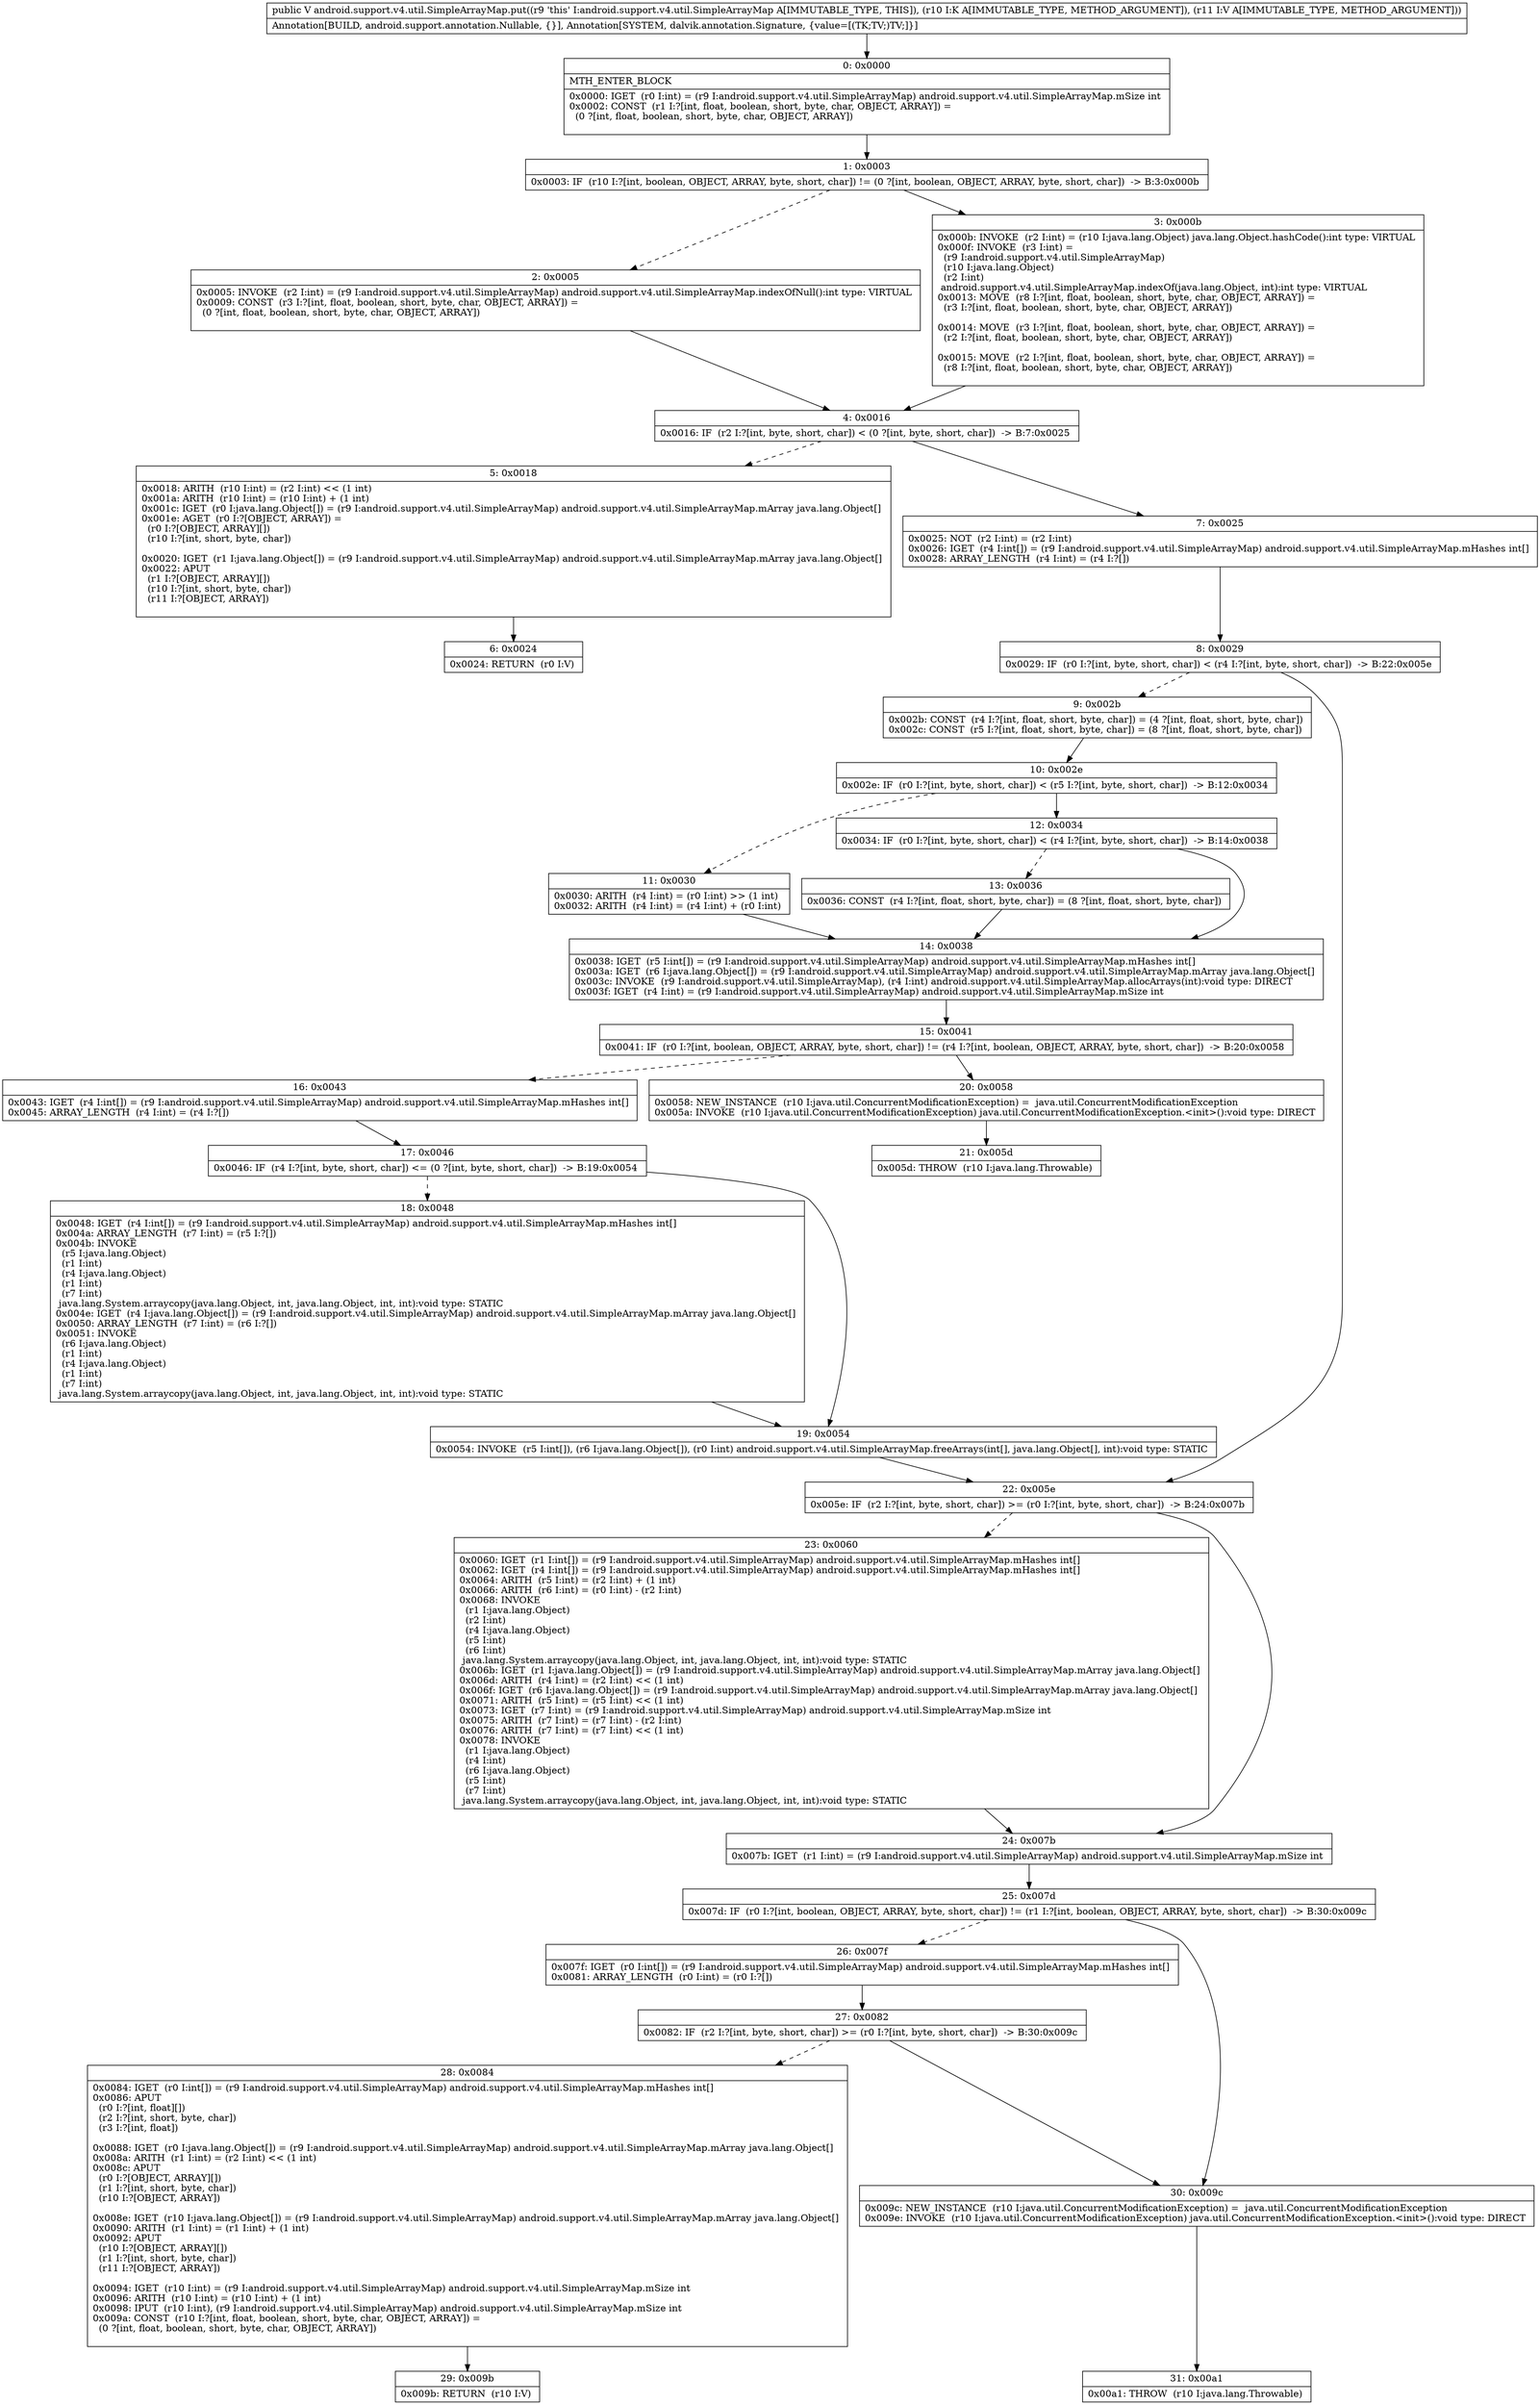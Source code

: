 digraph "CFG forandroid.support.v4.util.SimpleArrayMap.put(Ljava\/lang\/Object;Ljava\/lang\/Object;)Ljava\/lang\/Object;" {
Node_0 [shape=record,label="{0\:\ 0x0000|MTH_ENTER_BLOCK\l|0x0000: IGET  (r0 I:int) = (r9 I:android.support.v4.util.SimpleArrayMap) android.support.v4.util.SimpleArrayMap.mSize int \l0x0002: CONST  (r1 I:?[int, float, boolean, short, byte, char, OBJECT, ARRAY]) = \l  (0 ?[int, float, boolean, short, byte, char, OBJECT, ARRAY])\l \l}"];
Node_1 [shape=record,label="{1\:\ 0x0003|0x0003: IF  (r10 I:?[int, boolean, OBJECT, ARRAY, byte, short, char]) != (0 ?[int, boolean, OBJECT, ARRAY, byte, short, char])  \-\> B:3:0x000b \l}"];
Node_2 [shape=record,label="{2\:\ 0x0005|0x0005: INVOKE  (r2 I:int) = (r9 I:android.support.v4.util.SimpleArrayMap) android.support.v4.util.SimpleArrayMap.indexOfNull():int type: VIRTUAL \l0x0009: CONST  (r3 I:?[int, float, boolean, short, byte, char, OBJECT, ARRAY]) = \l  (0 ?[int, float, boolean, short, byte, char, OBJECT, ARRAY])\l \l}"];
Node_3 [shape=record,label="{3\:\ 0x000b|0x000b: INVOKE  (r2 I:int) = (r10 I:java.lang.Object) java.lang.Object.hashCode():int type: VIRTUAL \l0x000f: INVOKE  (r3 I:int) = \l  (r9 I:android.support.v4.util.SimpleArrayMap)\l  (r10 I:java.lang.Object)\l  (r2 I:int)\l android.support.v4.util.SimpleArrayMap.indexOf(java.lang.Object, int):int type: VIRTUAL \l0x0013: MOVE  (r8 I:?[int, float, boolean, short, byte, char, OBJECT, ARRAY]) = \l  (r3 I:?[int, float, boolean, short, byte, char, OBJECT, ARRAY])\l \l0x0014: MOVE  (r3 I:?[int, float, boolean, short, byte, char, OBJECT, ARRAY]) = \l  (r2 I:?[int, float, boolean, short, byte, char, OBJECT, ARRAY])\l \l0x0015: MOVE  (r2 I:?[int, float, boolean, short, byte, char, OBJECT, ARRAY]) = \l  (r8 I:?[int, float, boolean, short, byte, char, OBJECT, ARRAY])\l \l}"];
Node_4 [shape=record,label="{4\:\ 0x0016|0x0016: IF  (r2 I:?[int, byte, short, char]) \< (0 ?[int, byte, short, char])  \-\> B:7:0x0025 \l}"];
Node_5 [shape=record,label="{5\:\ 0x0018|0x0018: ARITH  (r10 I:int) = (r2 I:int) \<\< (1 int) \l0x001a: ARITH  (r10 I:int) = (r10 I:int) + (1 int) \l0x001c: IGET  (r0 I:java.lang.Object[]) = (r9 I:android.support.v4.util.SimpleArrayMap) android.support.v4.util.SimpleArrayMap.mArray java.lang.Object[] \l0x001e: AGET  (r0 I:?[OBJECT, ARRAY]) = \l  (r0 I:?[OBJECT, ARRAY][])\l  (r10 I:?[int, short, byte, char])\l \l0x0020: IGET  (r1 I:java.lang.Object[]) = (r9 I:android.support.v4.util.SimpleArrayMap) android.support.v4.util.SimpleArrayMap.mArray java.lang.Object[] \l0x0022: APUT  \l  (r1 I:?[OBJECT, ARRAY][])\l  (r10 I:?[int, short, byte, char])\l  (r11 I:?[OBJECT, ARRAY])\l \l}"];
Node_6 [shape=record,label="{6\:\ 0x0024|0x0024: RETURN  (r0 I:V) \l}"];
Node_7 [shape=record,label="{7\:\ 0x0025|0x0025: NOT  (r2 I:int) = (r2 I:int) \l0x0026: IGET  (r4 I:int[]) = (r9 I:android.support.v4.util.SimpleArrayMap) android.support.v4.util.SimpleArrayMap.mHashes int[] \l0x0028: ARRAY_LENGTH  (r4 I:int) = (r4 I:?[]) \l}"];
Node_8 [shape=record,label="{8\:\ 0x0029|0x0029: IF  (r0 I:?[int, byte, short, char]) \< (r4 I:?[int, byte, short, char])  \-\> B:22:0x005e \l}"];
Node_9 [shape=record,label="{9\:\ 0x002b|0x002b: CONST  (r4 I:?[int, float, short, byte, char]) = (4 ?[int, float, short, byte, char]) \l0x002c: CONST  (r5 I:?[int, float, short, byte, char]) = (8 ?[int, float, short, byte, char]) \l}"];
Node_10 [shape=record,label="{10\:\ 0x002e|0x002e: IF  (r0 I:?[int, byte, short, char]) \< (r5 I:?[int, byte, short, char])  \-\> B:12:0x0034 \l}"];
Node_11 [shape=record,label="{11\:\ 0x0030|0x0030: ARITH  (r4 I:int) = (r0 I:int) \>\> (1 int) \l0x0032: ARITH  (r4 I:int) = (r4 I:int) + (r0 I:int) \l}"];
Node_12 [shape=record,label="{12\:\ 0x0034|0x0034: IF  (r0 I:?[int, byte, short, char]) \< (r4 I:?[int, byte, short, char])  \-\> B:14:0x0038 \l}"];
Node_13 [shape=record,label="{13\:\ 0x0036|0x0036: CONST  (r4 I:?[int, float, short, byte, char]) = (8 ?[int, float, short, byte, char]) \l}"];
Node_14 [shape=record,label="{14\:\ 0x0038|0x0038: IGET  (r5 I:int[]) = (r9 I:android.support.v4.util.SimpleArrayMap) android.support.v4.util.SimpleArrayMap.mHashes int[] \l0x003a: IGET  (r6 I:java.lang.Object[]) = (r9 I:android.support.v4.util.SimpleArrayMap) android.support.v4.util.SimpleArrayMap.mArray java.lang.Object[] \l0x003c: INVOKE  (r9 I:android.support.v4.util.SimpleArrayMap), (r4 I:int) android.support.v4.util.SimpleArrayMap.allocArrays(int):void type: DIRECT \l0x003f: IGET  (r4 I:int) = (r9 I:android.support.v4.util.SimpleArrayMap) android.support.v4.util.SimpleArrayMap.mSize int \l}"];
Node_15 [shape=record,label="{15\:\ 0x0041|0x0041: IF  (r0 I:?[int, boolean, OBJECT, ARRAY, byte, short, char]) != (r4 I:?[int, boolean, OBJECT, ARRAY, byte, short, char])  \-\> B:20:0x0058 \l}"];
Node_16 [shape=record,label="{16\:\ 0x0043|0x0043: IGET  (r4 I:int[]) = (r9 I:android.support.v4.util.SimpleArrayMap) android.support.v4.util.SimpleArrayMap.mHashes int[] \l0x0045: ARRAY_LENGTH  (r4 I:int) = (r4 I:?[]) \l}"];
Node_17 [shape=record,label="{17\:\ 0x0046|0x0046: IF  (r4 I:?[int, byte, short, char]) \<= (0 ?[int, byte, short, char])  \-\> B:19:0x0054 \l}"];
Node_18 [shape=record,label="{18\:\ 0x0048|0x0048: IGET  (r4 I:int[]) = (r9 I:android.support.v4.util.SimpleArrayMap) android.support.v4.util.SimpleArrayMap.mHashes int[] \l0x004a: ARRAY_LENGTH  (r7 I:int) = (r5 I:?[]) \l0x004b: INVOKE  \l  (r5 I:java.lang.Object)\l  (r1 I:int)\l  (r4 I:java.lang.Object)\l  (r1 I:int)\l  (r7 I:int)\l java.lang.System.arraycopy(java.lang.Object, int, java.lang.Object, int, int):void type: STATIC \l0x004e: IGET  (r4 I:java.lang.Object[]) = (r9 I:android.support.v4.util.SimpleArrayMap) android.support.v4.util.SimpleArrayMap.mArray java.lang.Object[] \l0x0050: ARRAY_LENGTH  (r7 I:int) = (r6 I:?[]) \l0x0051: INVOKE  \l  (r6 I:java.lang.Object)\l  (r1 I:int)\l  (r4 I:java.lang.Object)\l  (r1 I:int)\l  (r7 I:int)\l java.lang.System.arraycopy(java.lang.Object, int, java.lang.Object, int, int):void type: STATIC \l}"];
Node_19 [shape=record,label="{19\:\ 0x0054|0x0054: INVOKE  (r5 I:int[]), (r6 I:java.lang.Object[]), (r0 I:int) android.support.v4.util.SimpleArrayMap.freeArrays(int[], java.lang.Object[], int):void type: STATIC \l}"];
Node_20 [shape=record,label="{20\:\ 0x0058|0x0058: NEW_INSTANCE  (r10 I:java.util.ConcurrentModificationException) =  java.util.ConcurrentModificationException \l0x005a: INVOKE  (r10 I:java.util.ConcurrentModificationException) java.util.ConcurrentModificationException.\<init\>():void type: DIRECT \l}"];
Node_21 [shape=record,label="{21\:\ 0x005d|0x005d: THROW  (r10 I:java.lang.Throwable) \l}"];
Node_22 [shape=record,label="{22\:\ 0x005e|0x005e: IF  (r2 I:?[int, byte, short, char]) \>= (r0 I:?[int, byte, short, char])  \-\> B:24:0x007b \l}"];
Node_23 [shape=record,label="{23\:\ 0x0060|0x0060: IGET  (r1 I:int[]) = (r9 I:android.support.v4.util.SimpleArrayMap) android.support.v4.util.SimpleArrayMap.mHashes int[] \l0x0062: IGET  (r4 I:int[]) = (r9 I:android.support.v4.util.SimpleArrayMap) android.support.v4.util.SimpleArrayMap.mHashes int[] \l0x0064: ARITH  (r5 I:int) = (r2 I:int) + (1 int) \l0x0066: ARITH  (r6 I:int) = (r0 I:int) \- (r2 I:int) \l0x0068: INVOKE  \l  (r1 I:java.lang.Object)\l  (r2 I:int)\l  (r4 I:java.lang.Object)\l  (r5 I:int)\l  (r6 I:int)\l java.lang.System.arraycopy(java.lang.Object, int, java.lang.Object, int, int):void type: STATIC \l0x006b: IGET  (r1 I:java.lang.Object[]) = (r9 I:android.support.v4.util.SimpleArrayMap) android.support.v4.util.SimpleArrayMap.mArray java.lang.Object[] \l0x006d: ARITH  (r4 I:int) = (r2 I:int) \<\< (1 int) \l0x006f: IGET  (r6 I:java.lang.Object[]) = (r9 I:android.support.v4.util.SimpleArrayMap) android.support.v4.util.SimpleArrayMap.mArray java.lang.Object[] \l0x0071: ARITH  (r5 I:int) = (r5 I:int) \<\< (1 int) \l0x0073: IGET  (r7 I:int) = (r9 I:android.support.v4.util.SimpleArrayMap) android.support.v4.util.SimpleArrayMap.mSize int \l0x0075: ARITH  (r7 I:int) = (r7 I:int) \- (r2 I:int) \l0x0076: ARITH  (r7 I:int) = (r7 I:int) \<\< (1 int) \l0x0078: INVOKE  \l  (r1 I:java.lang.Object)\l  (r4 I:int)\l  (r6 I:java.lang.Object)\l  (r5 I:int)\l  (r7 I:int)\l java.lang.System.arraycopy(java.lang.Object, int, java.lang.Object, int, int):void type: STATIC \l}"];
Node_24 [shape=record,label="{24\:\ 0x007b|0x007b: IGET  (r1 I:int) = (r9 I:android.support.v4.util.SimpleArrayMap) android.support.v4.util.SimpleArrayMap.mSize int \l}"];
Node_25 [shape=record,label="{25\:\ 0x007d|0x007d: IF  (r0 I:?[int, boolean, OBJECT, ARRAY, byte, short, char]) != (r1 I:?[int, boolean, OBJECT, ARRAY, byte, short, char])  \-\> B:30:0x009c \l}"];
Node_26 [shape=record,label="{26\:\ 0x007f|0x007f: IGET  (r0 I:int[]) = (r9 I:android.support.v4.util.SimpleArrayMap) android.support.v4.util.SimpleArrayMap.mHashes int[] \l0x0081: ARRAY_LENGTH  (r0 I:int) = (r0 I:?[]) \l}"];
Node_27 [shape=record,label="{27\:\ 0x0082|0x0082: IF  (r2 I:?[int, byte, short, char]) \>= (r0 I:?[int, byte, short, char])  \-\> B:30:0x009c \l}"];
Node_28 [shape=record,label="{28\:\ 0x0084|0x0084: IGET  (r0 I:int[]) = (r9 I:android.support.v4.util.SimpleArrayMap) android.support.v4.util.SimpleArrayMap.mHashes int[] \l0x0086: APUT  \l  (r0 I:?[int, float][])\l  (r2 I:?[int, short, byte, char])\l  (r3 I:?[int, float])\l \l0x0088: IGET  (r0 I:java.lang.Object[]) = (r9 I:android.support.v4.util.SimpleArrayMap) android.support.v4.util.SimpleArrayMap.mArray java.lang.Object[] \l0x008a: ARITH  (r1 I:int) = (r2 I:int) \<\< (1 int) \l0x008c: APUT  \l  (r0 I:?[OBJECT, ARRAY][])\l  (r1 I:?[int, short, byte, char])\l  (r10 I:?[OBJECT, ARRAY])\l \l0x008e: IGET  (r10 I:java.lang.Object[]) = (r9 I:android.support.v4.util.SimpleArrayMap) android.support.v4.util.SimpleArrayMap.mArray java.lang.Object[] \l0x0090: ARITH  (r1 I:int) = (r1 I:int) + (1 int) \l0x0092: APUT  \l  (r10 I:?[OBJECT, ARRAY][])\l  (r1 I:?[int, short, byte, char])\l  (r11 I:?[OBJECT, ARRAY])\l \l0x0094: IGET  (r10 I:int) = (r9 I:android.support.v4.util.SimpleArrayMap) android.support.v4.util.SimpleArrayMap.mSize int \l0x0096: ARITH  (r10 I:int) = (r10 I:int) + (1 int) \l0x0098: IPUT  (r10 I:int), (r9 I:android.support.v4.util.SimpleArrayMap) android.support.v4.util.SimpleArrayMap.mSize int \l0x009a: CONST  (r10 I:?[int, float, boolean, short, byte, char, OBJECT, ARRAY]) = \l  (0 ?[int, float, boolean, short, byte, char, OBJECT, ARRAY])\l \l}"];
Node_29 [shape=record,label="{29\:\ 0x009b|0x009b: RETURN  (r10 I:V) \l}"];
Node_30 [shape=record,label="{30\:\ 0x009c|0x009c: NEW_INSTANCE  (r10 I:java.util.ConcurrentModificationException) =  java.util.ConcurrentModificationException \l0x009e: INVOKE  (r10 I:java.util.ConcurrentModificationException) java.util.ConcurrentModificationException.\<init\>():void type: DIRECT \l}"];
Node_31 [shape=record,label="{31\:\ 0x00a1|0x00a1: THROW  (r10 I:java.lang.Throwable) \l}"];
MethodNode[shape=record,label="{public V android.support.v4.util.SimpleArrayMap.put((r9 'this' I:android.support.v4.util.SimpleArrayMap A[IMMUTABLE_TYPE, THIS]), (r10 I:K A[IMMUTABLE_TYPE, METHOD_ARGUMENT]), (r11 I:V A[IMMUTABLE_TYPE, METHOD_ARGUMENT]))  | Annotation[BUILD, android.support.annotation.Nullable, \{\}], Annotation[SYSTEM, dalvik.annotation.Signature, \{value=[(TK;TV;)TV;]\}]\l}"];
MethodNode -> Node_0;
Node_0 -> Node_1;
Node_1 -> Node_2[style=dashed];
Node_1 -> Node_3;
Node_2 -> Node_4;
Node_3 -> Node_4;
Node_4 -> Node_5[style=dashed];
Node_4 -> Node_7;
Node_5 -> Node_6;
Node_7 -> Node_8;
Node_8 -> Node_9[style=dashed];
Node_8 -> Node_22;
Node_9 -> Node_10;
Node_10 -> Node_11[style=dashed];
Node_10 -> Node_12;
Node_11 -> Node_14;
Node_12 -> Node_13[style=dashed];
Node_12 -> Node_14;
Node_13 -> Node_14;
Node_14 -> Node_15;
Node_15 -> Node_16[style=dashed];
Node_15 -> Node_20;
Node_16 -> Node_17;
Node_17 -> Node_18[style=dashed];
Node_17 -> Node_19;
Node_18 -> Node_19;
Node_19 -> Node_22;
Node_20 -> Node_21;
Node_22 -> Node_23[style=dashed];
Node_22 -> Node_24;
Node_23 -> Node_24;
Node_24 -> Node_25;
Node_25 -> Node_26[style=dashed];
Node_25 -> Node_30;
Node_26 -> Node_27;
Node_27 -> Node_28[style=dashed];
Node_27 -> Node_30;
Node_28 -> Node_29;
Node_30 -> Node_31;
}

